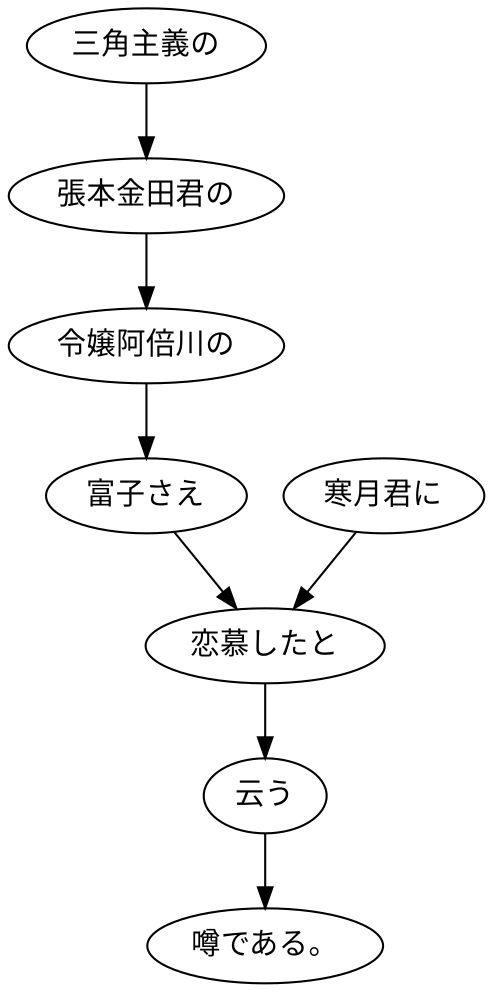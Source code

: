 digraph graph2666 {
	node0 [label="三角主義の"];
	node1 [label="張本金田君の"];
	node2 [label="令嬢阿倍川の"];
	node3 [label="富子さえ"];
	node4 [label="寒月君に"];
	node5 [label="恋慕したと"];
	node6 [label="云う"];
	node7 [label="噂である。"];
	node0 -> node1;
	node1 -> node2;
	node2 -> node3;
	node3 -> node5;
	node4 -> node5;
	node5 -> node6;
	node6 -> node7;
}
